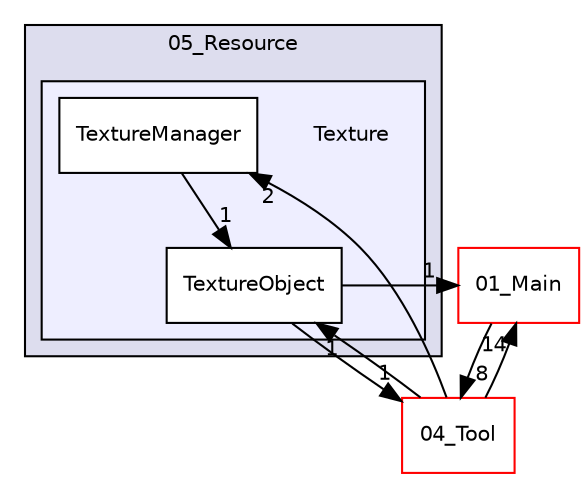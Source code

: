 digraph "C:/HAL/PG関係/03_作成プログラム/03_HAL授業/就職作品/Project/source/05_Resource/Texture" {
  compound=true
  node [ fontsize="10", fontname="Helvetica"];
  edge [ labelfontsize="10", labelfontname="Helvetica"];
  subgraph clusterdir_6e58c436369e4a795ef16d3c489c4702 {
    graph [ bgcolor="#ddddee", pencolor="black", label="05_Resource" fontname="Helvetica", fontsize="10", URL="dir_6e58c436369e4a795ef16d3c489c4702.html"]
  subgraph clusterdir_5aef917e3ba72aa470224909808ad58d {
    graph [ bgcolor="#eeeeff", pencolor="black", label="" URL="dir_5aef917e3ba72aa470224909808ad58d.html"];
    dir_5aef917e3ba72aa470224909808ad58d [shape=plaintext label="Texture"];
    dir_fffc826fdb2acb794f3b2a96ab301e38 [shape=box label="TextureManager" color="black" fillcolor="white" style="filled" URL="dir_fffc826fdb2acb794f3b2a96ab301e38.html"];
    dir_010c55332d0634ef7d6a7bd05d67d786 [shape=box label="TextureObject" color="black" fillcolor="white" style="filled" URL="dir_010c55332d0634ef7d6a7bd05d67d786.html"];
  }
  }
  dir_b2ee2f4b37d8460d9f5246ffd8c74e11 [shape=box label="01_Main" fillcolor="white" style="filled" color="red" URL="dir_b2ee2f4b37d8460d9f5246ffd8c74e11.html"];
  dir_48bb4aacea20c6a8378e1408d864b090 [shape=box label="04_Tool" fillcolor="white" style="filled" color="red" URL="dir_48bb4aacea20c6a8378e1408d864b090.html"];
  dir_fffc826fdb2acb794f3b2a96ab301e38->dir_010c55332d0634ef7d6a7bd05d67d786 [headlabel="1", labeldistance=1.5 headhref="dir_000173_000174.html"];
  dir_b2ee2f4b37d8460d9f5246ffd8c74e11->dir_48bb4aacea20c6a8378e1408d864b090 [headlabel="8", labeldistance=1.5 headhref="dir_000001_000080.html"];
  dir_010c55332d0634ef7d6a7bd05d67d786->dir_b2ee2f4b37d8460d9f5246ffd8c74e11 [headlabel="1", labeldistance=1.5 headhref="dir_000174_000001.html"];
  dir_010c55332d0634ef7d6a7bd05d67d786->dir_48bb4aacea20c6a8378e1408d864b090 [headlabel="1", labeldistance=1.5 headhref="dir_000174_000080.html"];
  dir_48bb4aacea20c6a8378e1408d864b090->dir_fffc826fdb2acb794f3b2a96ab301e38 [headlabel="2", labeldistance=1.5 headhref="dir_000080_000173.html"];
  dir_48bb4aacea20c6a8378e1408d864b090->dir_b2ee2f4b37d8460d9f5246ffd8c74e11 [headlabel="14", labeldistance=1.5 headhref="dir_000080_000001.html"];
  dir_48bb4aacea20c6a8378e1408d864b090->dir_010c55332d0634ef7d6a7bd05d67d786 [headlabel="1", labeldistance=1.5 headhref="dir_000080_000174.html"];
}
